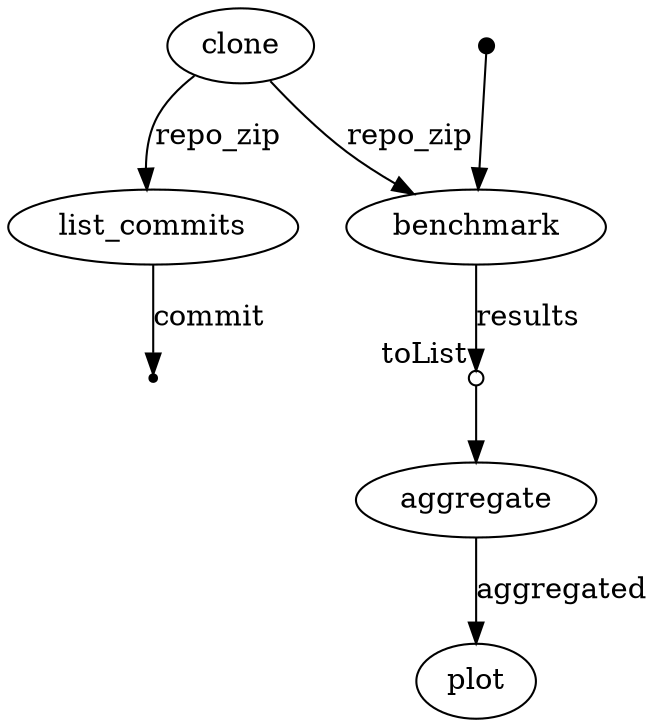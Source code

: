 digraph "dag" {
p0 [label="clone"];
p1 [label="list_commits"];
p0 -> p1 [label="repo_zip"];

p1 [label="list_commits"];
p2 [shape=point];
p1 -> p2 [label="commit"];

p0 [label="clone"];
p4 [label="benchmark"];
p0 -> p4 [label="repo_zip"];

p3 [shape=point,label="",fixedsize=true,width=0.1];
p4 [label="benchmark"];
p3 -> p4;

p4 [label="benchmark"];
p5 [shape=circle,label="",fixedsize=true,width=0.1,xlabel="toList"];
p4 -> p5 [label="results"];

p5 [shape=circle,label="",fixedsize=true,width=0.1,xlabel="toList"];
p6 [label="aggregate"];
p5 -> p6;

p6 [label="aggregate"];
p7 [label="plot"];
p6 -> p7 [label="aggregated"];

}

